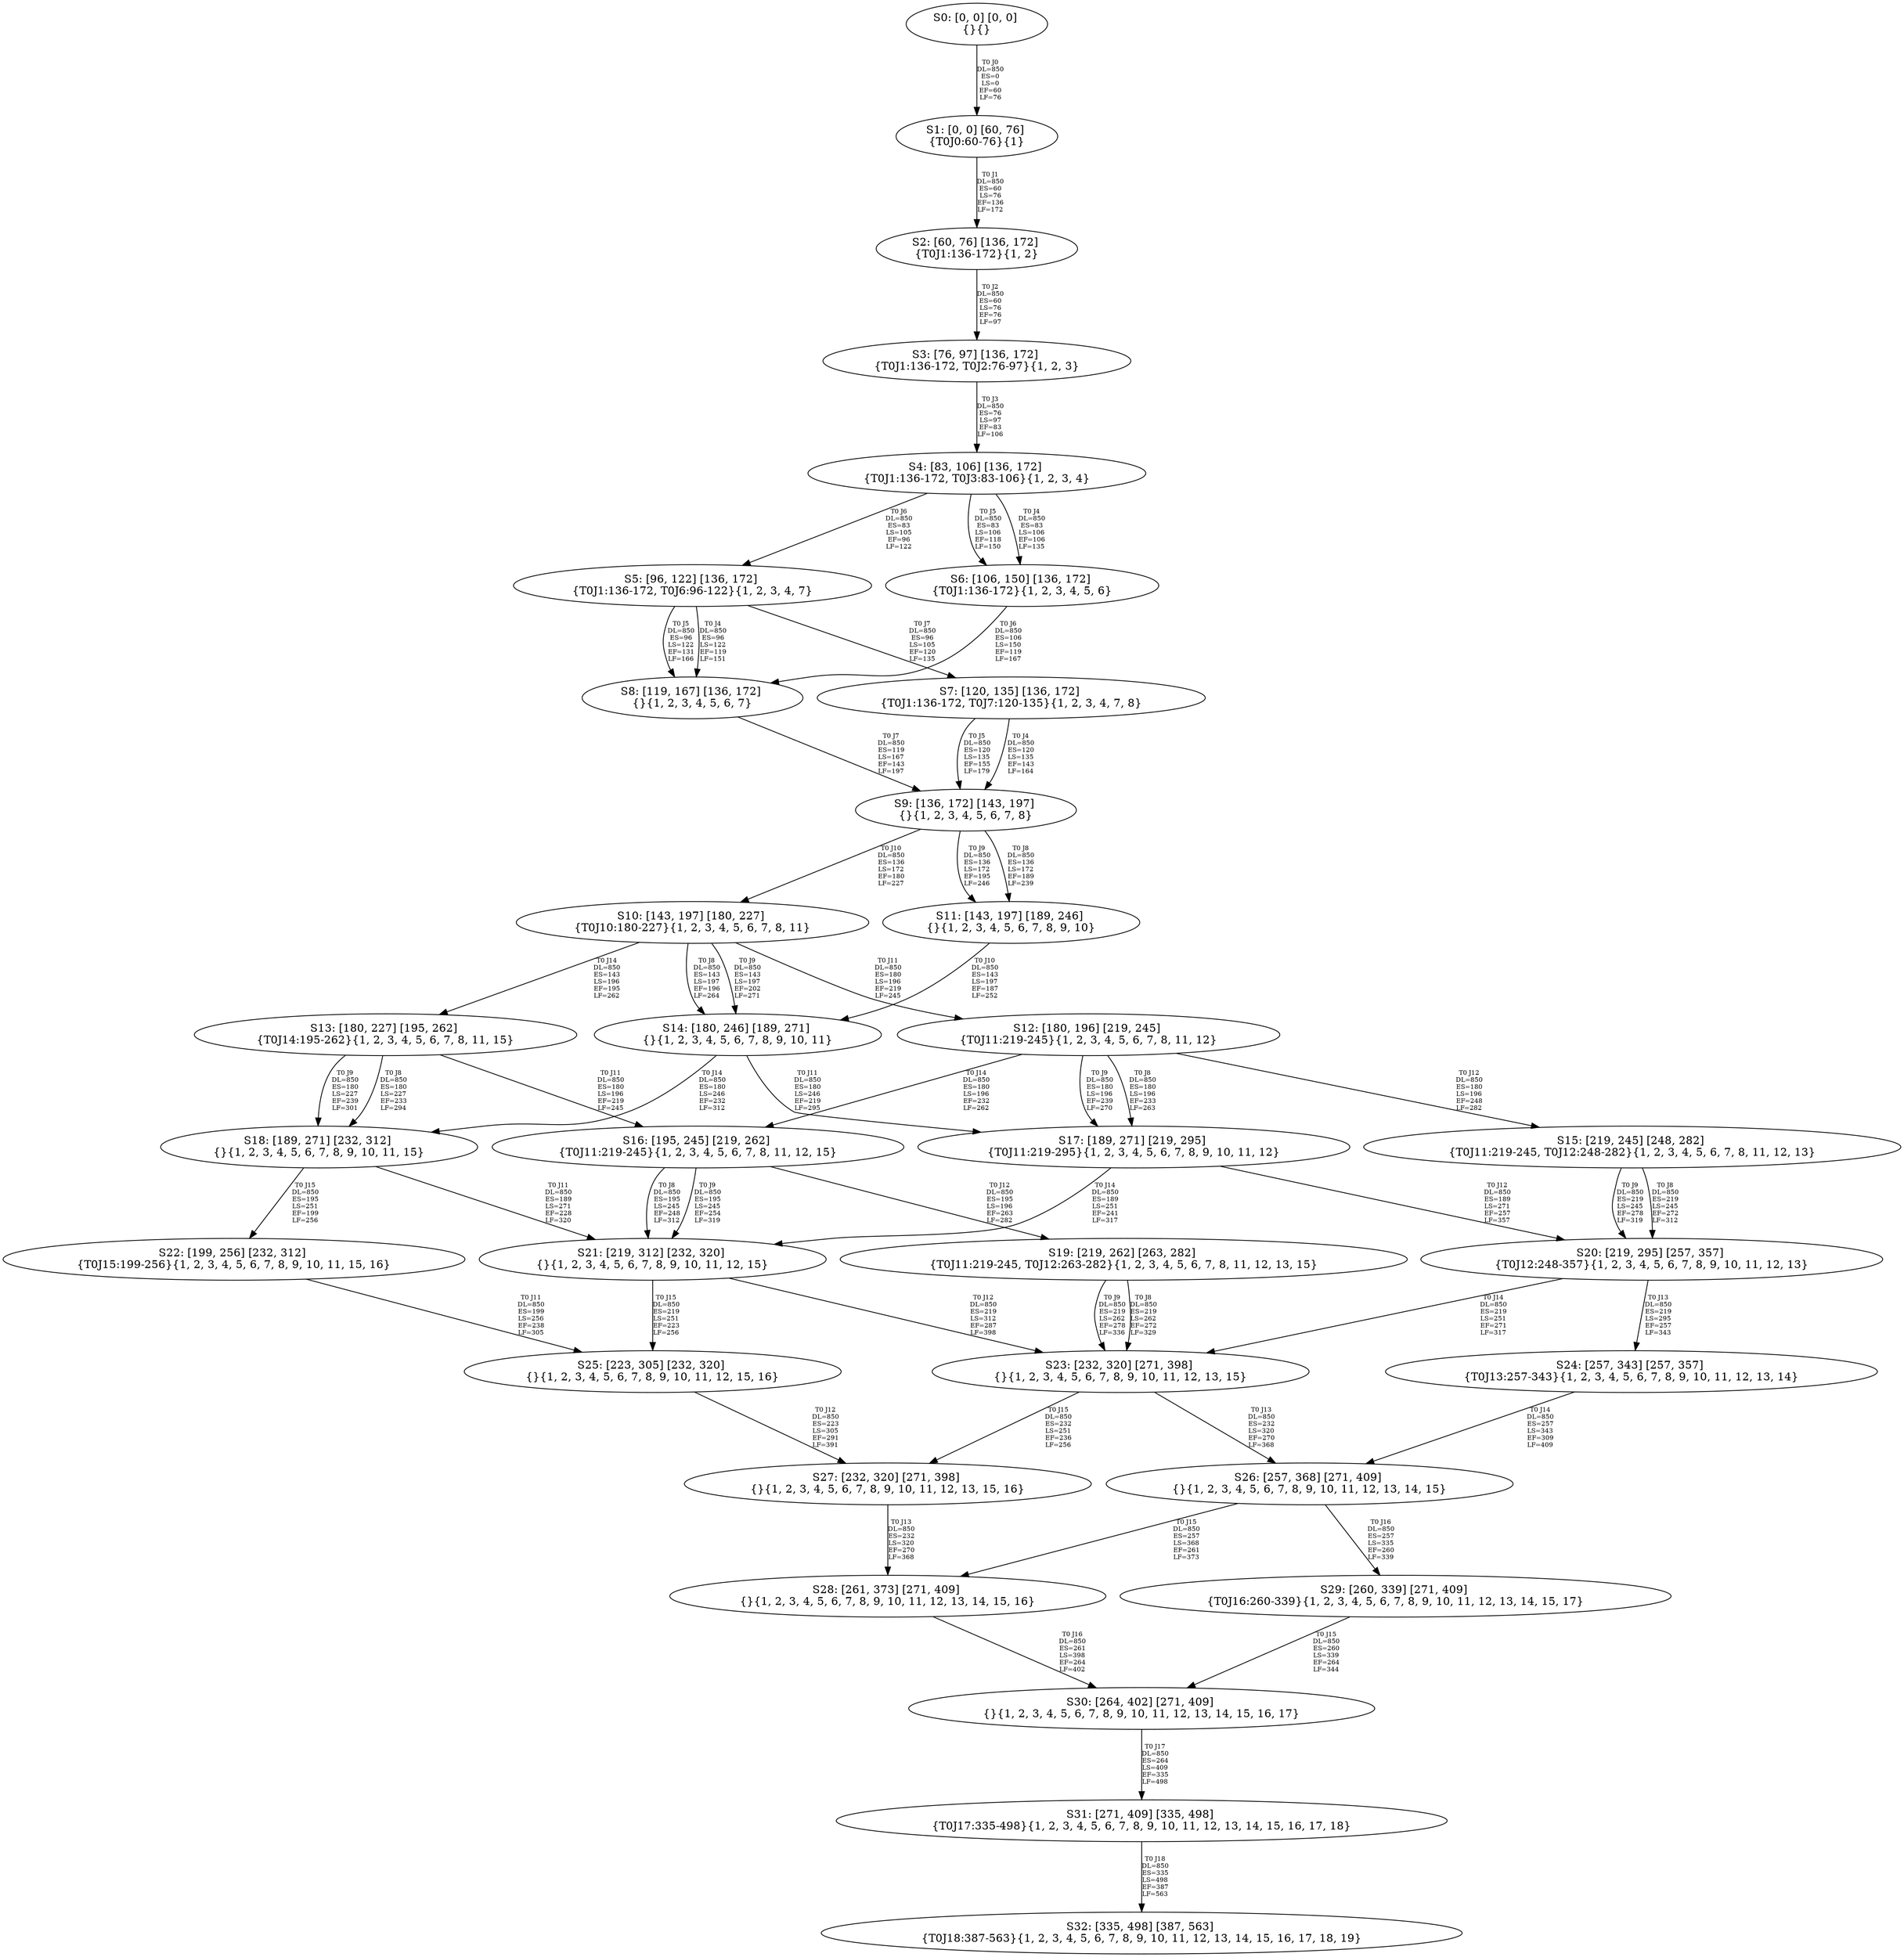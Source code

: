 digraph {
	S0[label="S0: [0, 0] [0, 0] \n{}{}"];
	S1[label="S1: [0, 0] [60, 76] \n{T0J0:60-76}{1}"];
	S2[label="S2: [60, 76] [136, 172] \n{T0J1:136-172}{1, 2}"];
	S3[label="S3: [76, 97] [136, 172] \n{T0J1:136-172, T0J2:76-97}{1, 2, 3}"];
	S4[label="S4: [83, 106] [136, 172] \n{T0J1:136-172, T0J3:83-106}{1, 2, 3, 4}"];
	S5[label="S5: [96, 122] [136, 172] \n{T0J1:136-172, T0J6:96-122}{1, 2, 3, 4, 7}"];
	S6[label="S6: [106, 150] [136, 172] \n{T0J1:136-172}{1, 2, 3, 4, 5, 6}"];
	S7[label="S7: [120, 135] [136, 172] \n{T0J1:136-172, T0J7:120-135}{1, 2, 3, 4, 7, 8}"];
	S8[label="S8: [119, 167] [136, 172] \n{}{1, 2, 3, 4, 5, 6, 7}"];
	S9[label="S9: [136, 172] [143, 197] \n{}{1, 2, 3, 4, 5, 6, 7, 8}"];
	S10[label="S10: [143, 197] [180, 227] \n{T0J10:180-227}{1, 2, 3, 4, 5, 6, 7, 8, 11}"];
	S11[label="S11: [143, 197] [189, 246] \n{}{1, 2, 3, 4, 5, 6, 7, 8, 9, 10}"];
	S12[label="S12: [180, 196] [219, 245] \n{T0J11:219-245}{1, 2, 3, 4, 5, 6, 7, 8, 11, 12}"];
	S13[label="S13: [180, 227] [195, 262] \n{T0J14:195-262}{1, 2, 3, 4, 5, 6, 7, 8, 11, 15}"];
	S14[label="S14: [180, 246] [189, 271] \n{}{1, 2, 3, 4, 5, 6, 7, 8, 9, 10, 11}"];
	S15[label="S15: [219, 245] [248, 282] \n{T0J11:219-245, T0J12:248-282}{1, 2, 3, 4, 5, 6, 7, 8, 11, 12, 13}"];
	S16[label="S16: [195, 245] [219, 262] \n{T0J11:219-245}{1, 2, 3, 4, 5, 6, 7, 8, 11, 12, 15}"];
	S17[label="S17: [189, 271] [219, 295] \n{T0J11:219-295}{1, 2, 3, 4, 5, 6, 7, 8, 9, 10, 11, 12}"];
	S18[label="S18: [189, 271] [232, 312] \n{}{1, 2, 3, 4, 5, 6, 7, 8, 9, 10, 11, 15}"];
	S19[label="S19: [219, 262] [263, 282] \n{T0J11:219-245, T0J12:263-282}{1, 2, 3, 4, 5, 6, 7, 8, 11, 12, 13, 15}"];
	S20[label="S20: [219, 295] [257, 357] \n{T0J12:248-357}{1, 2, 3, 4, 5, 6, 7, 8, 9, 10, 11, 12, 13}"];
	S21[label="S21: [219, 312] [232, 320] \n{}{1, 2, 3, 4, 5, 6, 7, 8, 9, 10, 11, 12, 15}"];
	S22[label="S22: [199, 256] [232, 312] \n{T0J15:199-256}{1, 2, 3, 4, 5, 6, 7, 8, 9, 10, 11, 15, 16}"];
	S23[label="S23: [232, 320] [271, 398] \n{}{1, 2, 3, 4, 5, 6, 7, 8, 9, 10, 11, 12, 13, 15}"];
	S24[label="S24: [257, 343] [257, 357] \n{T0J13:257-343}{1, 2, 3, 4, 5, 6, 7, 8, 9, 10, 11, 12, 13, 14}"];
	S25[label="S25: [223, 305] [232, 320] \n{}{1, 2, 3, 4, 5, 6, 7, 8, 9, 10, 11, 12, 15, 16}"];
	S26[label="S26: [257, 368] [271, 409] \n{}{1, 2, 3, 4, 5, 6, 7, 8, 9, 10, 11, 12, 13, 14, 15}"];
	S27[label="S27: [232, 320] [271, 398] \n{}{1, 2, 3, 4, 5, 6, 7, 8, 9, 10, 11, 12, 13, 15, 16}"];
	S28[label="S28: [261, 373] [271, 409] \n{}{1, 2, 3, 4, 5, 6, 7, 8, 9, 10, 11, 12, 13, 14, 15, 16}"];
	S29[label="S29: [260, 339] [271, 409] \n{T0J16:260-339}{1, 2, 3, 4, 5, 6, 7, 8, 9, 10, 11, 12, 13, 14, 15, 17}"];
	S30[label="S30: [264, 402] [271, 409] \n{}{1, 2, 3, 4, 5, 6, 7, 8, 9, 10, 11, 12, 13, 14, 15, 16, 17}"];
	S31[label="S31: [271, 409] [335, 498] \n{T0J17:335-498}{1, 2, 3, 4, 5, 6, 7, 8, 9, 10, 11, 12, 13, 14, 15, 16, 17, 18}"];
	S32[label="S32: [335, 498] [387, 563] \n{T0J18:387-563}{1, 2, 3, 4, 5, 6, 7, 8, 9, 10, 11, 12, 13, 14, 15, 16, 17, 18, 19}"];
	S0 -> S1[label="T0 J0\nDL=850\nES=0\nLS=0\nEF=60\nLF=76",fontsize=8];
	S1 -> S2[label="T0 J1\nDL=850\nES=60\nLS=76\nEF=136\nLF=172",fontsize=8];
	S2 -> S3[label="T0 J2\nDL=850\nES=60\nLS=76\nEF=76\nLF=97",fontsize=8];
	S3 -> S4[label="T0 J3\nDL=850\nES=76\nLS=97\nEF=83\nLF=106",fontsize=8];
	S4 -> S6[label="T0 J4\nDL=850\nES=83\nLS=106\nEF=106\nLF=135",fontsize=8];
	S4 -> S6[label="T0 J5\nDL=850\nES=83\nLS=106\nEF=118\nLF=150",fontsize=8];
	S4 -> S5[label="T0 J6\nDL=850\nES=83\nLS=105\nEF=96\nLF=122",fontsize=8];
	S5 -> S8[label="T0 J4\nDL=850\nES=96\nLS=122\nEF=119\nLF=151",fontsize=8];
	S5 -> S8[label="T0 J5\nDL=850\nES=96\nLS=122\nEF=131\nLF=166",fontsize=8];
	S5 -> S7[label="T0 J7\nDL=850\nES=96\nLS=105\nEF=120\nLF=135",fontsize=8];
	S6 -> S8[label="T0 J6\nDL=850\nES=106\nLS=150\nEF=119\nLF=167",fontsize=8];
	S7 -> S9[label="T0 J4\nDL=850\nES=120\nLS=135\nEF=143\nLF=164",fontsize=8];
	S7 -> S9[label="T0 J5\nDL=850\nES=120\nLS=135\nEF=155\nLF=179",fontsize=8];
	S8 -> S9[label="T0 J7\nDL=850\nES=119\nLS=167\nEF=143\nLF=197",fontsize=8];
	S9 -> S11[label="T0 J8\nDL=850\nES=136\nLS=172\nEF=189\nLF=239",fontsize=8];
	S9 -> S11[label="T0 J9\nDL=850\nES=136\nLS=172\nEF=195\nLF=246",fontsize=8];
	S9 -> S10[label="T0 J10\nDL=850\nES=136\nLS=172\nEF=180\nLF=227",fontsize=8];
	S10 -> S14[label="T0 J8\nDL=850\nES=143\nLS=197\nEF=196\nLF=264",fontsize=8];
	S10 -> S14[label="T0 J9\nDL=850\nES=143\nLS=197\nEF=202\nLF=271",fontsize=8];
	S10 -> S12[label="T0 J11\nDL=850\nES=180\nLS=196\nEF=219\nLF=245",fontsize=8];
	S10 -> S13[label="T0 J14\nDL=850\nES=143\nLS=196\nEF=195\nLF=262",fontsize=8];
	S11 -> S14[label="T0 J10\nDL=850\nES=143\nLS=197\nEF=187\nLF=252",fontsize=8];
	S12 -> S17[label="T0 J8\nDL=850\nES=180\nLS=196\nEF=233\nLF=263",fontsize=8];
	S12 -> S17[label="T0 J9\nDL=850\nES=180\nLS=196\nEF=239\nLF=270",fontsize=8];
	S12 -> S15[label="T0 J12\nDL=850\nES=180\nLS=196\nEF=248\nLF=282",fontsize=8];
	S12 -> S16[label="T0 J14\nDL=850\nES=180\nLS=196\nEF=232\nLF=262",fontsize=8];
	S13 -> S18[label="T0 J8\nDL=850\nES=180\nLS=227\nEF=233\nLF=294",fontsize=8];
	S13 -> S18[label="T0 J9\nDL=850\nES=180\nLS=227\nEF=239\nLF=301",fontsize=8];
	S13 -> S16[label="T0 J11\nDL=850\nES=180\nLS=196\nEF=219\nLF=245",fontsize=8];
	S14 -> S17[label="T0 J11\nDL=850\nES=180\nLS=246\nEF=219\nLF=295",fontsize=8];
	S14 -> S18[label="T0 J14\nDL=850\nES=180\nLS=246\nEF=232\nLF=312",fontsize=8];
	S15 -> S20[label="T0 J8\nDL=850\nES=219\nLS=245\nEF=272\nLF=312",fontsize=8];
	S15 -> S20[label="T0 J9\nDL=850\nES=219\nLS=245\nEF=278\nLF=319",fontsize=8];
	S16 -> S21[label="T0 J8\nDL=850\nES=195\nLS=245\nEF=248\nLF=312",fontsize=8];
	S16 -> S21[label="T0 J9\nDL=850\nES=195\nLS=245\nEF=254\nLF=319",fontsize=8];
	S16 -> S19[label="T0 J12\nDL=850\nES=195\nLS=196\nEF=263\nLF=282",fontsize=8];
	S17 -> S20[label="T0 J12\nDL=850\nES=189\nLS=271\nEF=257\nLF=357",fontsize=8];
	S17 -> S21[label="T0 J14\nDL=850\nES=189\nLS=251\nEF=241\nLF=317",fontsize=8];
	S18 -> S21[label="T0 J11\nDL=850\nES=189\nLS=271\nEF=228\nLF=320",fontsize=8];
	S18 -> S22[label="T0 J15\nDL=850\nES=195\nLS=251\nEF=199\nLF=256",fontsize=8];
	S19 -> S23[label="T0 J8\nDL=850\nES=219\nLS=262\nEF=272\nLF=329",fontsize=8];
	S19 -> S23[label="T0 J9\nDL=850\nES=219\nLS=262\nEF=278\nLF=336",fontsize=8];
	S20 -> S24[label="T0 J13\nDL=850\nES=219\nLS=295\nEF=257\nLF=343",fontsize=8];
	S20 -> S23[label="T0 J14\nDL=850\nES=219\nLS=251\nEF=271\nLF=317",fontsize=8];
	S21 -> S23[label="T0 J12\nDL=850\nES=219\nLS=312\nEF=287\nLF=398",fontsize=8];
	S21 -> S25[label="T0 J15\nDL=850\nES=219\nLS=251\nEF=223\nLF=256",fontsize=8];
	S22 -> S25[label="T0 J11\nDL=850\nES=199\nLS=256\nEF=238\nLF=305",fontsize=8];
	S23 -> S26[label="T0 J13\nDL=850\nES=232\nLS=320\nEF=270\nLF=368",fontsize=8];
	S23 -> S27[label="T0 J15\nDL=850\nES=232\nLS=251\nEF=236\nLF=256",fontsize=8];
	S24 -> S26[label="T0 J14\nDL=850\nES=257\nLS=343\nEF=309\nLF=409",fontsize=8];
	S25 -> S27[label="T0 J12\nDL=850\nES=223\nLS=305\nEF=291\nLF=391",fontsize=8];
	S26 -> S28[label="T0 J15\nDL=850\nES=257\nLS=368\nEF=261\nLF=373",fontsize=8];
	S26 -> S29[label="T0 J16\nDL=850\nES=257\nLS=335\nEF=260\nLF=339",fontsize=8];
	S27 -> S28[label="T0 J13\nDL=850\nES=232\nLS=320\nEF=270\nLF=368",fontsize=8];
	S28 -> S30[label="T0 J16\nDL=850\nES=261\nLS=398\nEF=264\nLF=402",fontsize=8];
	S29 -> S30[label="T0 J15\nDL=850\nES=260\nLS=339\nEF=264\nLF=344",fontsize=8];
	S30 -> S31[label="T0 J17\nDL=850\nES=264\nLS=409\nEF=335\nLF=498",fontsize=8];
	S31 -> S32[label="T0 J18\nDL=850\nES=335\nLS=498\nEF=387\nLF=563",fontsize=8];
}
